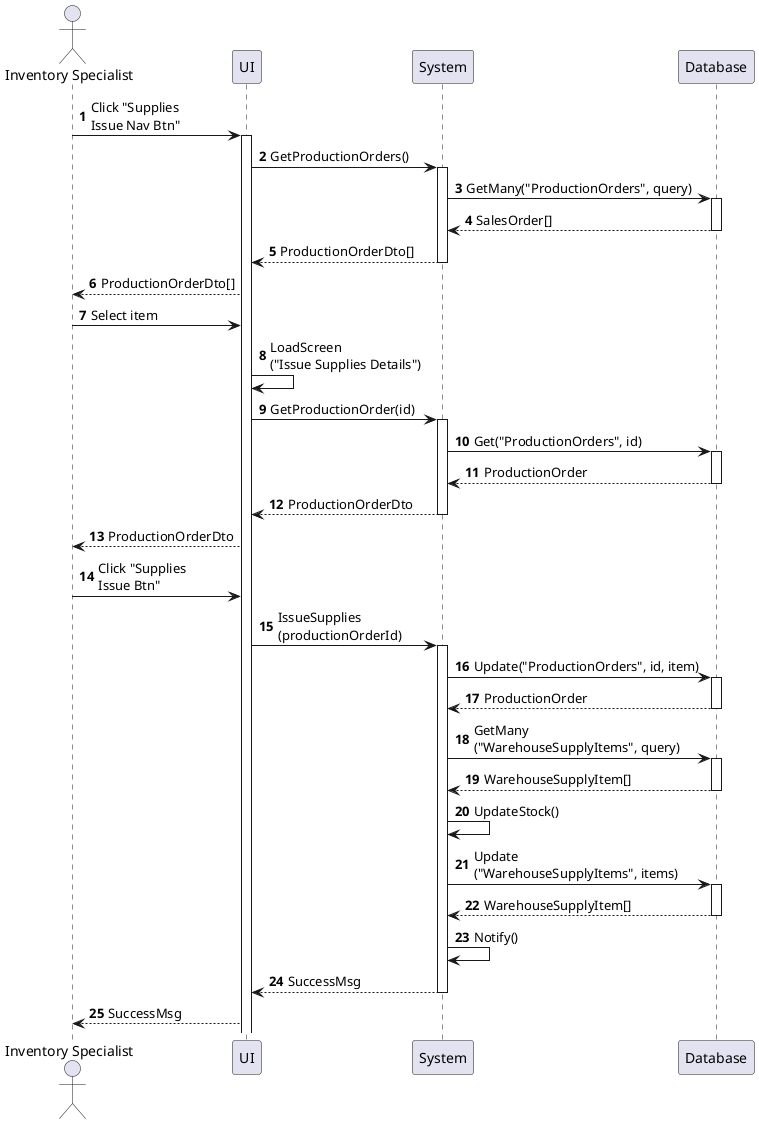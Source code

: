 @startuml inventory-supply-issue
autonumber

actor "Inventory Specialist" as a
participant UI as f
participant System as b
participant Database as d

a -> f : Click "Supplies\nIssue Nav Btn"
activate f
f -> b : GetProductionOrders()
activate b
b -> d : GetMany("ProductionOrders", query)
activate d
return SalesOrder[]
return ProductionOrderDto[]
f --> a : ProductionOrderDto[]
a -> f : Select item
f -> f : LoadScreen\n("Issue Supplies Details")
f -> b : GetProductionOrder(id)
activate b
b -> d : Get("ProductionOrders", id)
activate d
return ProductionOrder
return ProductionOrderDto
f --> a : ProductionOrderDto
a -> f : Click "Supplies\nIssue Btn"
f -> b : IssueSupplies\n(productionOrderId)
activate b
b -> d : Update("ProductionOrders", id, item)
activate d
return ProductionOrder
b -> d : GetMany\n("WarehouseSupplyItems", query)
activate d
return WarehouseSupplyItem[]
b -> b : UpdateStock()
b -> d : Update\n("WarehouseSupplyItems", items)
activate d
return WarehouseSupplyItem[]
b -> b : Notify()
return SuccessMsg
f --> a : SuccessMsg
@enduml